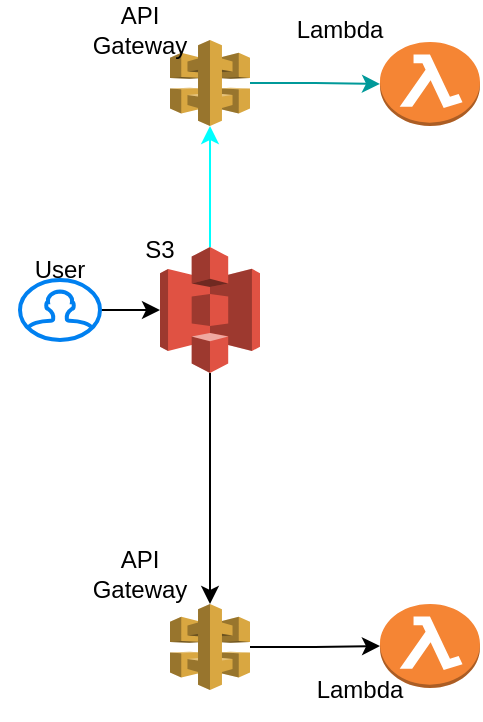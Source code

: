 <mxfile version="22.1.7" type="github">
  <diagram name="Page-1" id="efa7a0a1-bf9b-a30e-e6df-94a7791c09e9">
    <mxGraphModel dx="804" dy="491" grid="1" gridSize="10" guides="1" tooltips="1" connect="1" arrows="1" fold="1" page="1" pageScale="1" pageWidth="826" pageHeight="1169" background="none" math="0" shadow="0">
      <root>
        <mxCell id="0" />
        <mxCell id="1" parent="0" />
        <mxCell id="vF4HEtz7TchWcv95OmRq-122" value="" style="edgeStyle=orthogonalEdgeStyle;rounded=0;orthogonalLoop=1;jettySize=auto;html=1;" edge="1" parent="1" source="vF4HEtz7TchWcv95OmRq-115" target="vF4HEtz7TchWcv95OmRq-120">
          <mxGeometry relative="1" as="geometry" />
        </mxCell>
        <mxCell id="vF4HEtz7TchWcv95OmRq-115" value="" style="html=1;verticalLabelPosition=bottom;align=center;labelBackgroundColor=#ffffff;verticalAlign=top;strokeWidth=2;strokeColor=#0080F0;shadow=0;dashed=0;shape=mxgraph.ios7.icons.user;" vertex="1" parent="1">
          <mxGeometry x="40" y="200" width="40" height="30" as="geometry" />
        </mxCell>
        <mxCell id="vF4HEtz7TchWcv95OmRq-129" value="" style="edgeStyle=orthogonalEdgeStyle;rounded=0;orthogonalLoop=1;jettySize=auto;html=1;" edge="1" parent="1" source="vF4HEtz7TchWcv95OmRq-117" target="vF4HEtz7TchWcv95OmRq-128">
          <mxGeometry relative="1" as="geometry" />
        </mxCell>
        <mxCell id="vF4HEtz7TchWcv95OmRq-117" value="" style="outlineConnect=0;dashed=0;verticalLabelPosition=bottom;verticalAlign=top;align=center;html=1;shape=mxgraph.aws3.api_gateway;fillColor=#D9A741;gradientColor=none;" vertex="1" parent="1">
          <mxGeometry x="115" y="362" width="40" height="43" as="geometry" />
        </mxCell>
        <mxCell id="vF4HEtz7TchWcv95OmRq-120" value="" style="outlineConnect=0;dashed=0;verticalLabelPosition=bottom;verticalAlign=top;align=center;html=1;shape=mxgraph.aws3.s3;fillColor=#E05243;gradientColor=none;" vertex="1" parent="1">
          <mxGeometry x="110" y="183.5" width="50" height="63" as="geometry" />
        </mxCell>
        <mxCell id="vF4HEtz7TchWcv95OmRq-123" style="edgeStyle=orthogonalEdgeStyle;rounded=0;orthogonalLoop=1;jettySize=auto;html=1;entryX=0.5;entryY=0;entryDx=0;entryDy=0;entryPerimeter=0;" edge="1" parent="1" source="vF4HEtz7TchWcv95OmRq-120" target="vF4HEtz7TchWcv95OmRq-117">
          <mxGeometry relative="1" as="geometry" />
        </mxCell>
        <mxCell id="vF4HEtz7TchWcv95OmRq-127" style="edgeStyle=orthogonalEdgeStyle;rounded=0;orthogonalLoop=1;jettySize=auto;html=1;fillColor=#00FF00;strokeColor=#009999;entryX=0;entryY=0.5;entryDx=0;entryDy=0;entryPerimeter=0;" edge="1" parent="1" source="vF4HEtz7TchWcv95OmRq-124" target="vF4HEtz7TchWcv95OmRq-126">
          <mxGeometry relative="1" as="geometry">
            <mxPoint x="190" y="101.5" as="targetPoint" />
          </mxGeometry>
        </mxCell>
        <mxCell id="vF4HEtz7TchWcv95OmRq-124" value="" style="outlineConnect=0;dashed=0;verticalLabelPosition=bottom;verticalAlign=top;align=center;html=1;shape=mxgraph.aws3.api_gateway;fillColor=#D9A741;gradientColor=none;" vertex="1" parent="1">
          <mxGeometry x="115" y="80" width="40" height="43" as="geometry" />
        </mxCell>
        <mxCell id="vF4HEtz7TchWcv95OmRq-125" style="edgeStyle=orthogonalEdgeStyle;rounded=0;orthogonalLoop=1;jettySize=auto;html=1;entryX=0.5;entryY=1;entryDx=0;entryDy=0;entryPerimeter=0;strokeColor=#00FFFF;" edge="1" parent="1" source="vF4HEtz7TchWcv95OmRq-120" target="vF4HEtz7TchWcv95OmRq-124">
          <mxGeometry relative="1" as="geometry" />
        </mxCell>
        <mxCell id="vF4HEtz7TchWcv95OmRq-126" value="" style="outlineConnect=0;dashed=0;verticalLabelPosition=bottom;verticalAlign=top;align=center;html=1;shape=mxgraph.aws3.lambda_function;fillColor=#F58534;gradientColor=none;" vertex="1" parent="1">
          <mxGeometry x="220" y="81" width="50" height="42" as="geometry" />
        </mxCell>
        <mxCell id="vF4HEtz7TchWcv95OmRq-128" value="" style="outlineConnect=0;dashed=0;verticalLabelPosition=bottom;verticalAlign=top;align=center;html=1;shape=mxgraph.aws3.lambda_function;fillColor=#F58534;gradientColor=none;" vertex="1" parent="1">
          <mxGeometry x="220" y="362" width="50" height="42" as="geometry" />
        </mxCell>
        <mxCell id="vF4HEtz7TchWcv95OmRq-130" value="S3" style="text;html=1;strokeColor=none;fillColor=none;align=center;verticalAlign=middle;whiteSpace=wrap;rounded=0;" vertex="1" parent="1">
          <mxGeometry x="80" y="170" width="60" height="30" as="geometry" />
        </mxCell>
        <mxCell id="vF4HEtz7TchWcv95OmRq-131" value="API Gateway" style="text;html=1;strokeColor=none;fillColor=none;align=center;verticalAlign=middle;whiteSpace=wrap;rounded=0;" vertex="1" parent="1">
          <mxGeometry x="70" y="60" width="60" height="30" as="geometry" />
        </mxCell>
        <mxCell id="vF4HEtz7TchWcv95OmRq-132" value="API Gateway" style="text;html=1;strokeColor=none;fillColor=none;align=center;verticalAlign=middle;whiteSpace=wrap;rounded=0;" vertex="1" parent="1">
          <mxGeometry x="70" y="332" width="60" height="30" as="geometry" />
        </mxCell>
        <mxCell id="vF4HEtz7TchWcv95OmRq-133" value="Lambda" style="text;html=1;strokeColor=none;fillColor=none;align=center;verticalAlign=middle;whiteSpace=wrap;rounded=0;" vertex="1" parent="1">
          <mxGeometry x="170" y="60" width="60" height="30" as="geometry" />
        </mxCell>
        <mxCell id="vF4HEtz7TchWcv95OmRq-134" value="Lambda" style="text;html=1;strokeColor=none;fillColor=none;align=center;verticalAlign=middle;whiteSpace=wrap;rounded=0;" vertex="1" parent="1">
          <mxGeometry x="180" y="390" width="60" height="30" as="geometry" />
        </mxCell>
        <mxCell id="vF4HEtz7TchWcv95OmRq-135" value="User" style="text;html=1;strokeColor=none;fillColor=none;align=center;verticalAlign=middle;whiteSpace=wrap;rounded=0;" vertex="1" parent="1">
          <mxGeometry x="30" y="180" width="60" height="30" as="geometry" />
        </mxCell>
      </root>
    </mxGraphModel>
  </diagram>
</mxfile>
